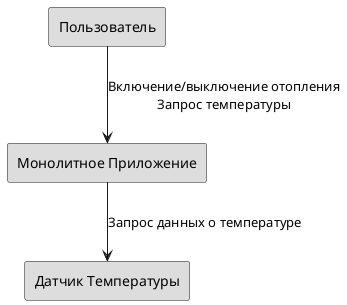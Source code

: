 @startuml
!define RECTANGLE #dddddd
!define CIRCLE #8dd3c7

rectangle "Пользователь" as User RECTANGLE
rectangle "Монолитное Приложение" as Monolith RECTANGLE
rectangle "Датчик Температуры" as TemperatureSensor RECTANGLE

User -down-> Monolith : Включение/выключение отопления\nЗапрос температуры
Monolith -down-> TemperatureSensor : Запрос данных о температуре
@enduml